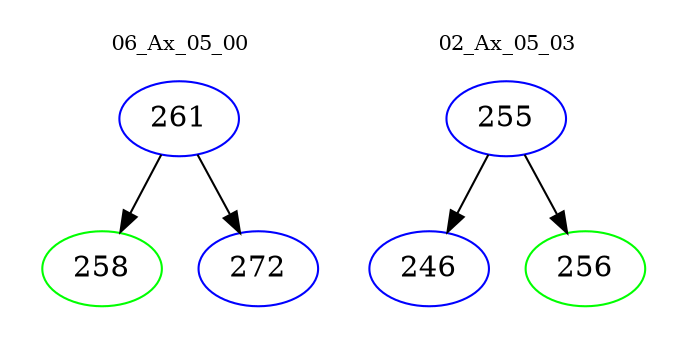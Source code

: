 digraph{
subgraph cluster_0 {
color = white
label = "06_Ax_05_00";
fontsize=10;
T0_261 [label="261", color="blue"]
T0_261 -> T0_258 [color="black"]
T0_258 [label="258", color="green"]
T0_261 -> T0_272 [color="black"]
T0_272 [label="272", color="blue"]
}
subgraph cluster_1 {
color = white
label = "02_Ax_05_03";
fontsize=10;
T1_255 [label="255", color="blue"]
T1_255 -> T1_246 [color="black"]
T1_246 [label="246", color="blue"]
T1_255 -> T1_256 [color="black"]
T1_256 [label="256", color="green"]
}
}
